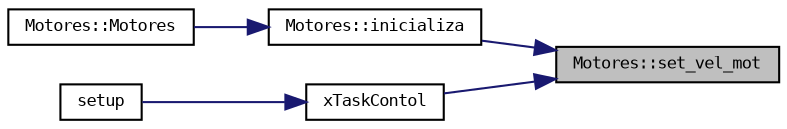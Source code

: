 digraph "Motores::set_vel_mot"
{
 // LATEX_PDF_SIZE
  bgcolor="transparent";
  edge [fontname="DejaVuSansMono",fontsize="8",labelfontname="DejaVuSansMono",labelfontsize="8"];
  node [fontname="DejaVuSansMono",fontsize="8",shape=record];
  rankdir="RL";
  Node1 [label="Motores::set_vel_mot",height=0.2,width=0.4,color="black", fillcolor="grey75", style="filled", fontcolor="black",tooltip="funcao que muda a velocidade."];
  Node1 -> Node2 [dir="back",color="midnightblue",fontsize="8",style="solid",fontname="DejaVuSansMono"];
  Node2 [label="Motores::inicializa",height=0.2,width=0.4,color="black",URL="$classMotores.html#a1895e0f2bc08b754d2c119a7d5fee68a",tooltip="configuracao das frequencias PWM que o esc's utilizam."];
  Node2 -> Node3 [dir="back",color="midnightblue",fontsize="8",style="solid",fontname="DejaVuSansMono"];
  Node3 [label="Motores::Motores",height=0.2,width=0.4,color="black",URL="$classMotores.html#a6ae9bc897a2155f3614b017e35d17726",tooltip="Construtor da classe motor."];
  Node1 -> Node4 [dir="back",color="midnightblue",fontsize="8",style="solid",fontname="DejaVuSansMono"];
  Node4 [label="xTaskContol",height=0.2,width=0.4,color="black",URL="$main_8cpp.html#ad3d424dca818563665f9ab9bbf866fff",tooltip=" "];
  Node4 -> Node5 [dir="back",color="midnightblue",fontsize="8",style="solid",fontname="DejaVuSansMono"];
  Node5 [label="setup",height=0.2,width=0.4,color="black",URL="$main_8cpp.html#a4fc01d736fe50cf5b977f755b675f11d",tooltip=" "];
}

